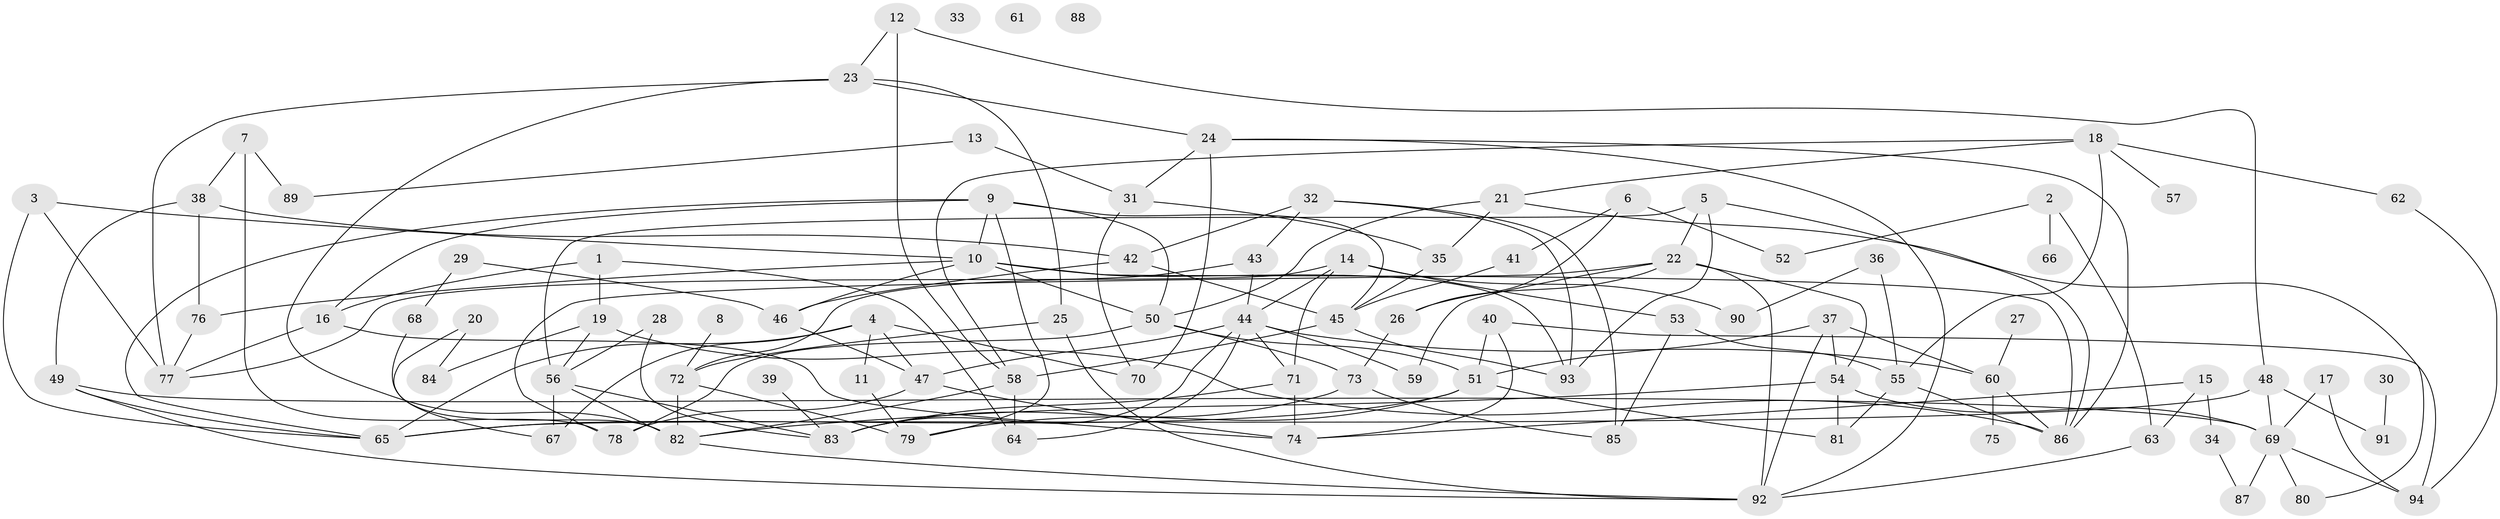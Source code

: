 // coarse degree distribution, {3: 0.14516129032258066, 8: 0.0967741935483871, 5: 0.12903225806451613, 6: 0.16129032258064516, 4: 0.16129032258064516, 2: 0.11290322580645161, 7: 0.04838709677419355, 1: 0.08064516129032258, 0: 0.04838709677419355, 11: 0.016129032258064516}
// Generated by graph-tools (version 1.1) at 2025/23/03/03/25 07:23:27]
// undirected, 94 vertices, 166 edges
graph export_dot {
graph [start="1"]
  node [color=gray90,style=filled];
  1;
  2;
  3;
  4;
  5;
  6;
  7;
  8;
  9;
  10;
  11;
  12;
  13;
  14;
  15;
  16;
  17;
  18;
  19;
  20;
  21;
  22;
  23;
  24;
  25;
  26;
  27;
  28;
  29;
  30;
  31;
  32;
  33;
  34;
  35;
  36;
  37;
  38;
  39;
  40;
  41;
  42;
  43;
  44;
  45;
  46;
  47;
  48;
  49;
  50;
  51;
  52;
  53;
  54;
  55;
  56;
  57;
  58;
  59;
  60;
  61;
  62;
  63;
  64;
  65;
  66;
  67;
  68;
  69;
  70;
  71;
  72;
  73;
  74;
  75;
  76;
  77;
  78;
  79;
  80;
  81;
  82;
  83;
  84;
  85;
  86;
  87;
  88;
  89;
  90;
  91;
  92;
  93;
  94;
  1 -- 16;
  1 -- 19;
  1 -- 64;
  2 -- 52;
  2 -- 63;
  2 -- 66;
  3 -- 10;
  3 -- 65;
  3 -- 77;
  4 -- 11;
  4 -- 47;
  4 -- 65;
  4 -- 67;
  4 -- 70;
  5 -- 22;
  5 -- 56;
  5 -- 86;
  5 -- 93;
  6 -- 26;
  6 -- 41;
  6 -- 52;
  7 -- 38;
  7 -- 78;
  7 -- 89;
  8 -- 72;
  9 -- 10;
  9 -- 16;
  9 -- 45;
  9 -- 50;
  9 -- 65;
  9 -- 79;
  10 -- 46;
  10 -- 50;
  10 -- 76;
  10 -- 86;
  10 -- 93;
  11 -- 79;
  12 -- 23;
  12 -- 48;
  12 -- 58;
  13 -- 31;
  13 -- 89;
  14 -- 44;
  14 -- 53;
  14 -- 71;
  14 -- 77;
  14 -- 90;
  15 -- 34;
  15 -- 63;
  15 -- 74;
  16 -- 74;
  16 -- 77;
  17 -- 69;
  17 -- 94;
  18 -- 21;
  18 -- 55;
  18 -- 57;
  18 -- 58;
  18 -- 62;
  19 -- 56;
  19 -- 84;
  19 -- 86;
  20 -- 67;
  20 -- 84;
  21 -- 35;
  21 -- 50;
  21 -- 80;
  22 -- 26;
  22 -- 54;
  22 -- 59;
  22 -- 78;
  22 -- 92;
  23 -- 24;
  23 -- 25;
  23 -- 77;
  23 -- 82;
  24 -- 31;
  24 -- 70;
  24 -- 86;
  24 -- 92;
  25 -- 72;
  25 -- 92;
  26 -- 73;
  27 -- 60;
  28 -- 56;
  28 -- 83;
  29 -- 46;
  29 -- 68;
  30 -- 91;
  31 -- 35;
  31 -- 70;
  32 -- 42;
  32 -- 43;
  32 -- 85;
  32 -- 93;
  34 -- 87;
  35 -- 45;
  36 -- 55;
  36 -- 90;
  37 -- 51;
  37 -- 54;
  37 -- 60;
  37 -- 92;
  38 -- 42;
  38 -- 49;
  38 -- 76;
  39 -- 83;
  40 -- 51;
  40 -- 74;
  40 -- 94;
  41 -- 45;
  42 -- 45;
  42 -- 46;
  43 -- 44;
  43 -- 72;
  44 -- 47;
  44 -- 59;
  44 -- 60;
  44 -- 64;
  44 -- 71;
  44 -- 83;
  45 -- 58;
  45 -- 93;
  46 -- 47;
  47 -- 74;
  47 -- 78;
  48 -- 65;
  48 -- 69;
  48 -- 91;
  49 -- 65;
  49 -- 69;
  49 -- 92;
  50 -- 51;
  50 -- 73;
  50 -- 78;
  51 -- 65;
  51 -- 79;
  51 -- 81;
  53 -- 55;
  53 -- 85;
  54 -- 69;
  54 -- 81;
  54 -- 82;
  55 -- 81;
  55 -- 86;
  56 -- 67;
  56 -- 82;
  56 -- 83;
  58 -- 64;
  58 -- 82;
  60 -- 75;
  60 -- 86;
  62 -- 94;
  63 -- 92;
  68 -- 82;
  69 -- 80;
  69 -- 87;
  69 -- 94;
  71 -- 74;
  71 -- 83;
  72 -- 79;
  72 -- 82;
  73 -- 83;
  73 -- 85;
  76 -- 77;
  82 -- 92;
}
